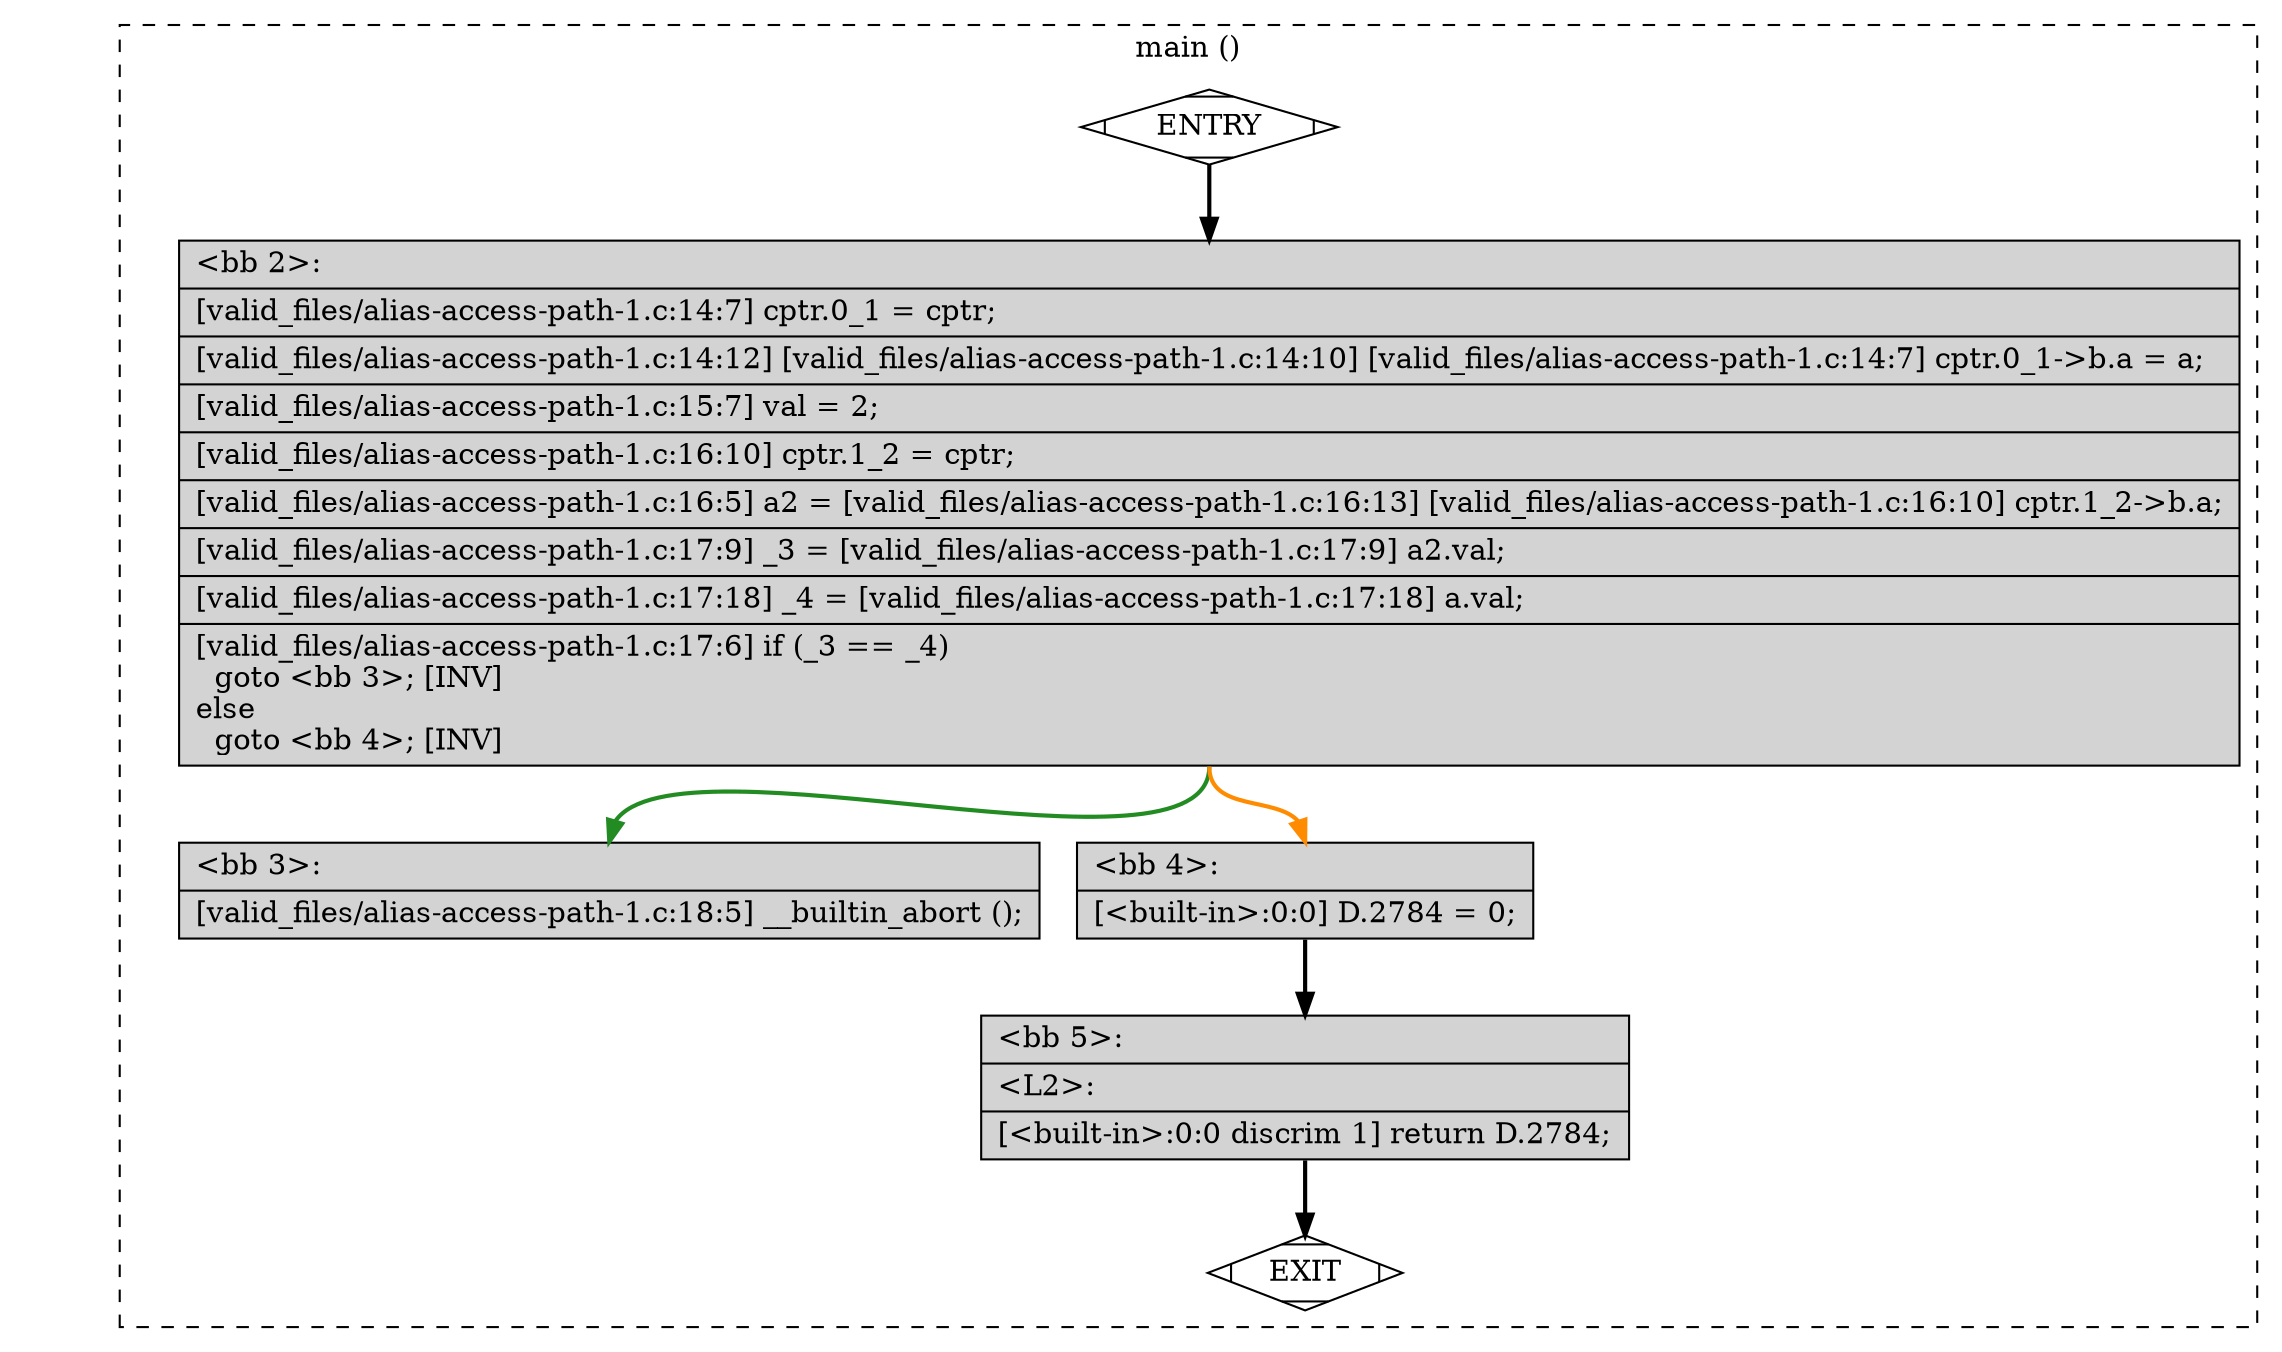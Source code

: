 digraph "a-alias-access-path-1.c.015t.cfg" {
overlap=false;
subgraph "cluster_main" {
	style="dashed";
	color="black";
	label="main ()";
	fn_0_basic_block_0 [shape=Mdiamond,style=filled,fillcolor=white,label="ENTRY"];

	fn_0_basic_block_1 [shape=Mdiamond,style=filled,fillcolor=white,label="EXIT"];

	fn_0_basic_block_2 [shape=record,style=filled,fillcolor=lightgrey,label="{\<bb\ 2\>:\l\
|[valid_files/alias-access-path-1.c:14:7]\ cptr.0_1\ =\ cptr;\l\
|[valid_files/alias-access-path-1.c:14:12]\ [valid_files/alias-access-path-1.c:14:10]\ [valid_files/alias-access-path-1.c:14:7]\ cptr.0_1-\>b.a\ =\ a;\l\
|[valid_files/alias-access-path-1.c:15:7]\ val\ =\ 2;\l\
|[valid_files/alias-access-path-1.c:16:10]\ cptr.1_2\ =\ cptr;\l\
|[valid_files/alias-access-path-1.c:16:5]\ a2\ =\ [valid_files/alias-access-path-1.c:16:13]\ [valid_files/alias-access-path-1.c:16:10]\ cptr.1_2-\>b.a;\l\
|[valid_files/alias-access-path-1.c:17:9]\ _3\ =\ [valid_files/alias-access-path-1.c:17:9]\ a2.val;\l\
|[valid_files/alias-access-path-1.c:17:18]\ _4\ =\ [valid_files/alias-access-path-1.c:17:18]\ a.val;\l\
|[valid_files/alias-access-path-1.c:17:6]\ if\ (_3\ ==\ _4)\l\
\ \ goto\ \<bb\ 3\>;\ [INV]\l\
else\l\
\ \ goto\ \<bb\ 4\>;\ [INV]\l\
}"];

	fn_0_basic_block_3 [shape=record,style=filled,fillcolor=lightgrey,label="{\<bb\ 3\>:\l\
|[valid_files/alias-access-path-1.c:18:5]\ __builtin_abort\ ();\l\
}"];

	fn_0_basic_block_4 [shape=record,style=filled,fillcolor=lightgrey,label="{\<bb\ 4\>:\l\
|[\<built-in\>:0:0]\ D.2784\ =\ 0;\l\
}"];

	fn_0_basic_block_5 [shape=record,style=filled,fillcolor=lightgrey,label="{\<bb\ 5\>:\l\
|\<L2\>:\l\
|[\<built-in\>:0:0\ discrim\ 1]\ return\ D.2784;\l\
}"];

	fn_0_basic_block_0:s -> fn_0_basic_block_2:n [style="solid,bold",color=black,weight=100,constraint=true];
	fn_0_basic_block_2:s -> fn_0_basic_block_3:n [style="solid,bold",color=forestgreen,weight=10,constraint=true];
	fn_0_basic_block_2:s -> fn_0_basic_block_4:n [style="solid,bold",color=darkorange,weight=10,constraint=true];
	fn_0_basic_block_4:s -> fn_0_basic_block_5:n [style="solid,bold",color=black,weight=100,constraint=true];
	fn_0_basic_block_5:s -> fn_0_basic_block_1:n [style="solid,bold",color=black,weight=10,constraint=true];
	fn_0_basic_block_0:s -> fn_0_basic_block_1:n [style="invis",constraint=true];
}
}
